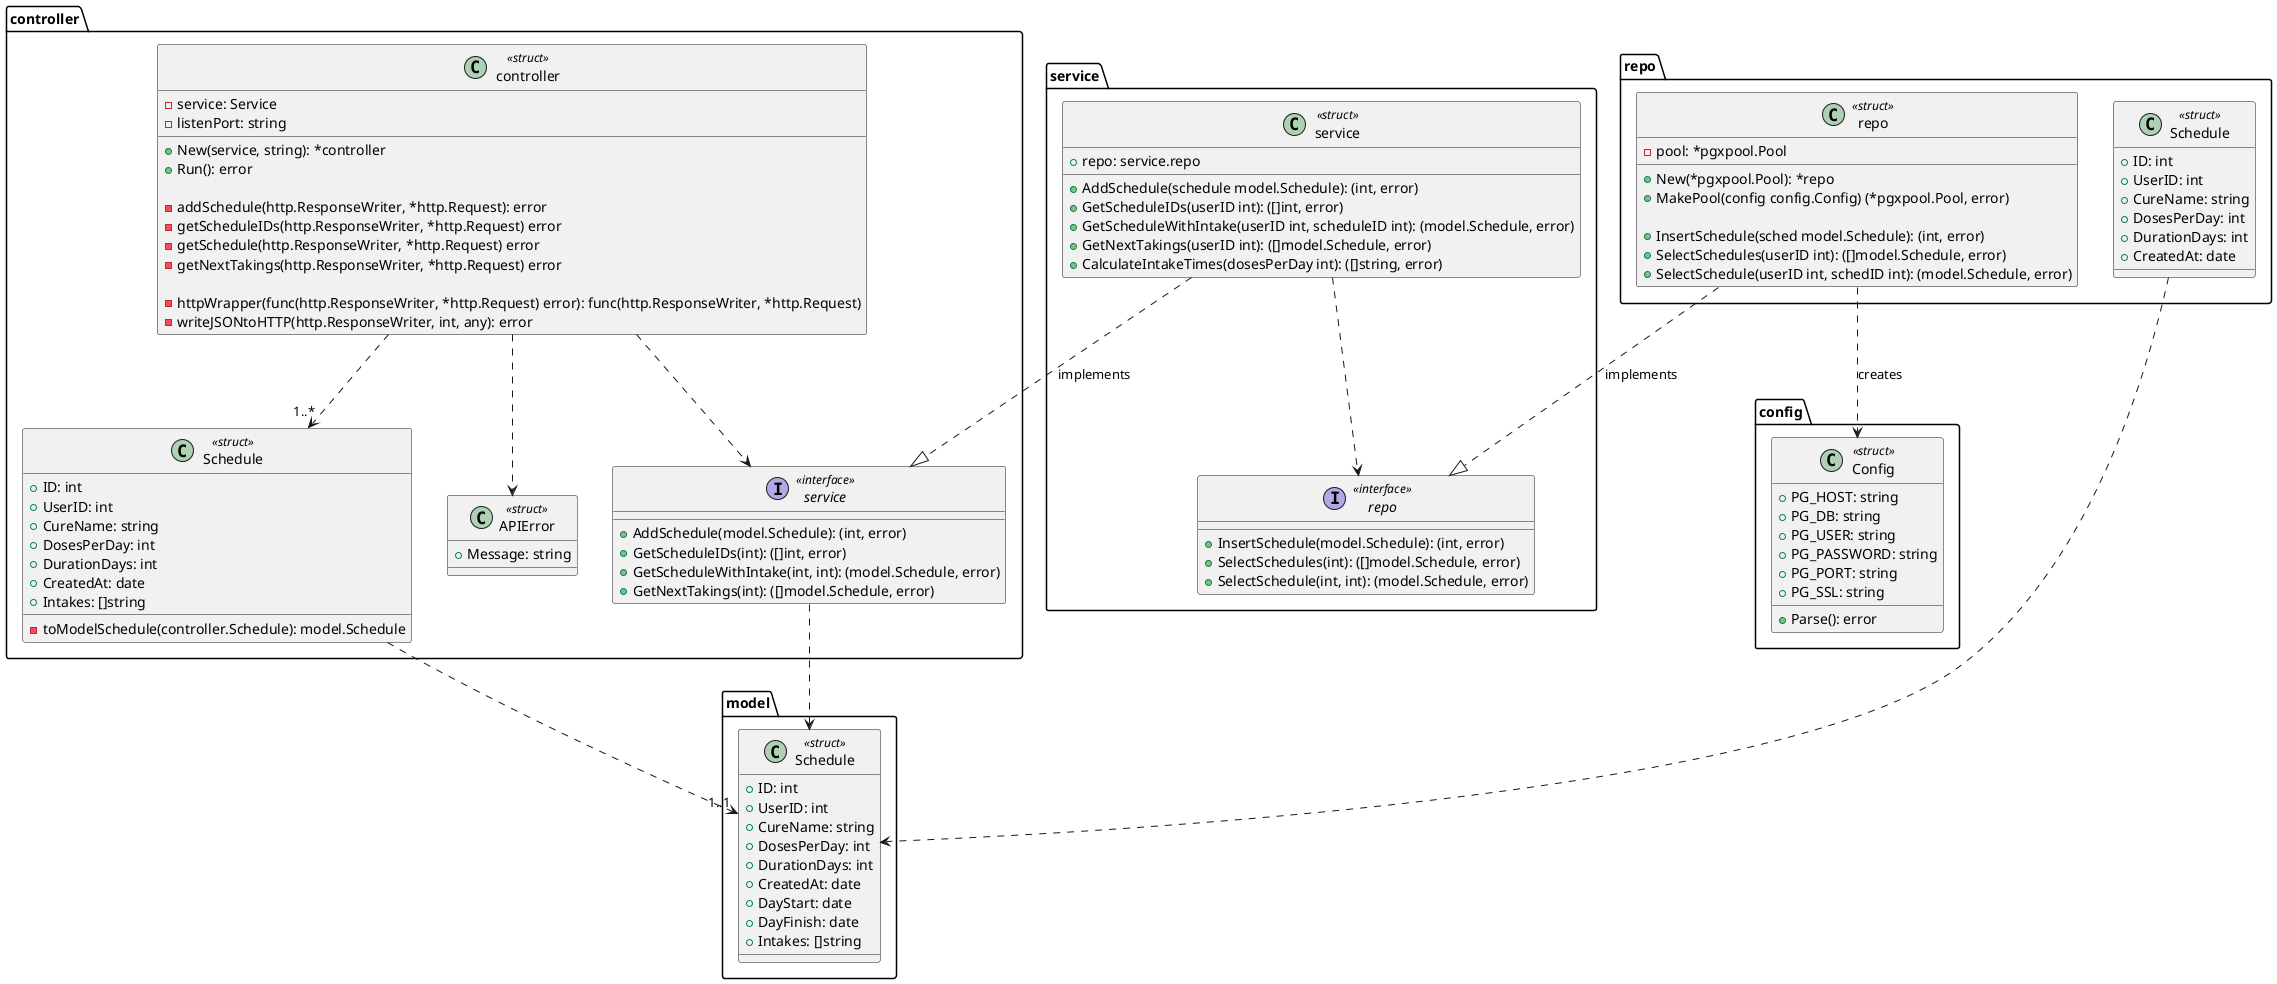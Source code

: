 @startuml ikakbolit

' В процессе разработки использовалось расширение PlantUML для VS Code
' +Публичные поля; -Непубличные поля
' ..> Зависимость; ..|> Имлпементация интерфейса 

package "model" {
    class "model.Schedule" <<struct>> {
        +ID: int
        +UserID: int
        +CureName: string
        +DosesPerDay: int
        +DurationDays: int
        +CreatedAt: date
        +DayStart: date
        +DayFinish: date
        +Intakes: []string
    }
}

package "controller" {
    class "controller.controller" <<struct>> {
        -service: Service
        -listenPort: string
        +New(service, string): *controller
        +Run(): error

        -addSchedule(http.ResponseWriter, *http.Request): error
        -getScheduleIDs(http.ResponseWriter, *http.Request) error
        -getSchedule(http.ResponseWriter, *http.Request) error
        -getNextTakings(http.ResponseWriter, *http.Request) error

        -httpWrapper(func(http.ResponseWriter, *http.Request) error): func(http.ResponseWriter, *http.Request)
        -writeJSONtoHTTP(http.ResponseWriter, int, any): error
    }
    
    interface "controller.service" <<interface>> {
        +AddSchedule(model.Schedule): (int, error)
        +GetScheduleIDs(int): ([]int, error)
        +GetScheduleWithIntake(int, int): (model.Schedule, error)
        +GetNextTakings(int): ([]model.Schedule, error)
    }

    class "controller.Schedule" <<struct>> {
        +ID: int
        +UserID: int 
        +CureName: string 
        +DosesPerDay: int 
        +DurationDays: int
        +CreatedAt: date
        +Intakes: []string 
        -toModelSchedule(controller.Schedule): model.Schedule
    }
    
    class "controller.APIError" <<struct>> {
        +Message: string 
    }


}

package "repo" {
    class "repo.repo" <<struct>> {
        -pool: *pgxpool.Pool
        +New(*pgxpool.Pool): *repo
        +MakePool(config config.Config) (*pgxpool.Pool, error)

        +InsertSchedule(sched model.Schedule): (int, error)
        +SelectSchedules(userID int): ([]model.Schedule, error)
        +SelectSchedule(userID int, schedID int): (model.Schedule, error)
    }

    class "repo.Schedule" <<struct>> {
        +ID: int 
        +UserID: int
        +CureName: string 
        +DosesPerDay: int 
        +DurationDays: int
        +CreatedAt: date
    }

}

package service {
    class "service.service" <<struct>> {
        +repo: service.repo
        +AddSchedule(schedule model.Schedule): (int, error)
        +GetScheduleIDs(userID int): ([]int, error)
        +GetScheduleWithIntake(userID int, scheduleID int): (model.Schedule, error)
        +GetNextTakings(userID int): ([]model.Schedule, error)
        +CalculateIntakeTimes(dosesPerDay int): ([]string, error)
    }

    interface "service.repo" <<interface>> {
        +InsertSchedule(model.Schedule): (int, error)
        +SelectSchedules(int): ([]model.Schedule, error)
        +SelectSchedule(int, int): (model.Schedule, error)
    }
}


' Конфигурация
class "config.Config" <<struct>> {
    +PG_HOST: string
    +PG_DB: string
    +PG_USER: string
    +PG_PASSWORD: string
    +PG_PORT: string
    +PG_SSL: string
    +Parse(): error
}

' Зависимости
"controller.controller" ..> "1..*" "controller.Schedule" 
"controller.controller" ..> "controller.service" 
"controller.controller" ..> "controller.APIError" 
"controller.service" ..> "model.Schedule" 

"controller.Schedule" ..> "1..1" "model.Schedule" 

"service.service" ..|> "controller.service": implements
"service.service" ..> "service.repo" 

"repo.repo" ..|> "service.repo": implements
"repo.repo" ..> "config.Config": creates
"repo.Schedule" ..> "model.Schedule"

@enduml
